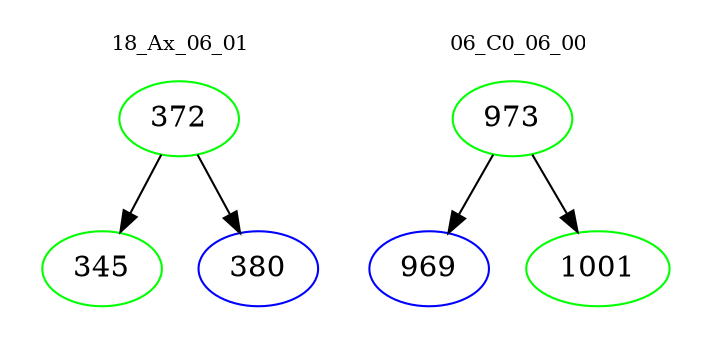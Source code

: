 digraph{
subgraph cluster_0 {
color = white
label = "18_Ax_06_01";
fontsize=10;
T0_372 [label="372", color="green"]
T0_372 -> T0_345 [color="black"]
T0_345 [label="345", color="green"]
T0_372 -> T0_380 [color="black"]
T0_380 [label="380", color="blue"]
}
subgraph cluster_1 {
color = white
label = "06_C0_06_00";
fontsize=10;
T1_973 [label="973", color="green"]
T1_973 -> T1_969 [color="black"]
T1_969 [label="969", color="blue"]
T1_973 -> T1_1001 [color="black"]
T1_1001 [label="1001", color="green"]
}
}
